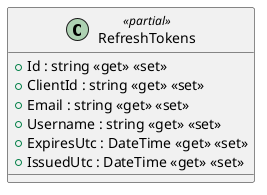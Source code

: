 @startuml
class RefreshTokens <<partial>> {
    + Id : string <<get>> <<set>>
    + ClientId : string <<get>> <<set>>
    + Email : string <<get>> <<set>>
    + Username : string <<get>> <<set>>
    + ExpiresUtc : DateTime <<get>> <<set>>
    + IssuedUtc : DateTime <<get>> <<set>>
}
@enduml
